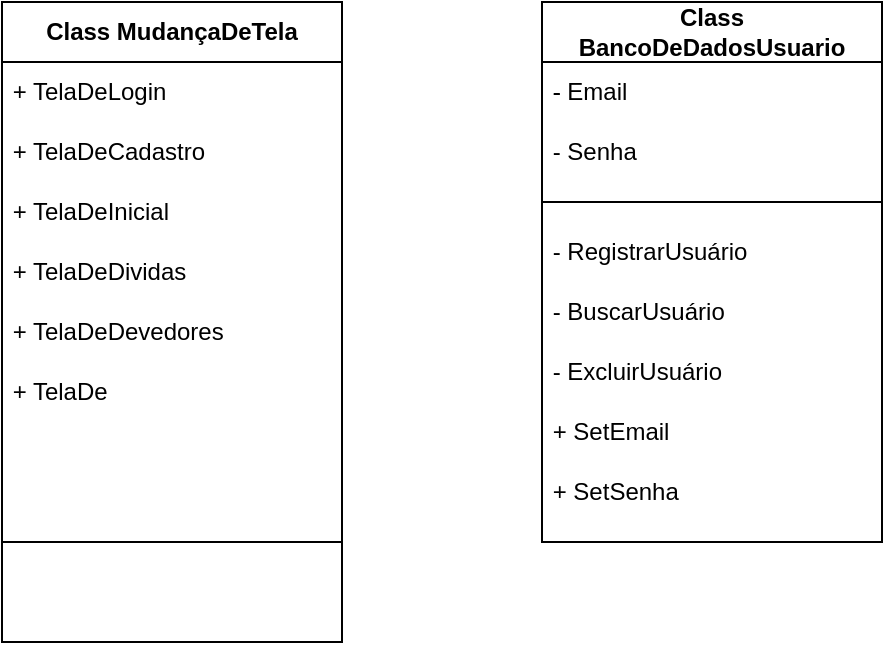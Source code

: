 <mxfile version="24.5.4" type="device">
  <diagram name="Página-1" id="smyKCcmPgh4JEpbnY9rW">
    <mxGraphModel dx="1195" dy="652" grid="1" gridSize="10" guides="1" tooltips="1" connect="1" arrows="1" fold="1" page="1" pageScale="1" pageWidth="827" pageHeight="1169" math="0" shadow="0">
      <root>
        <mxCell id="0" />
        <mxCell id="1" parent="0" />
        <mxCell id="2vEYWLVyO3rV39nkamUB-11" value="Class BancoDeDadosUsuario" style="swimlane;whiteSpace=wrap;html=1;startSize=30;" vertex="1" parent="1">
          <mxGeometry x="390" y="320" width="170" height="270" as="geometry" />
        </mxCell>
        <mxCell id="2vEYWLVyO3rV39nkamUB-15" value="&amp;nbsp;- RegistrarUsuário&lt;span style=&quot;color: rgba(0, 0, 0, 0); font-family: monospace; font-size: 0px; text-wrap: nowrap;&quot;&gt;%3CmxGraphModel%3E%3Croot%3E%3CmxCell%20id%3D%220%22%2F%3E%3CmxCell%20id%3D%221%22%20parent%3D%220%22%2F%3E%3CmxCell%20id%3D%222%22%20value%3D%22%26amp%3Bnbsp%3B-%20Senha%22%20style%3D%22text%3Bhtml%3D1%3Balign%3Dleft%3BverticalAlign%3Dmiddle%3BwhiteSpace%3Dwrap%3Brounded%3D0%3B%22%20vertex%3D%221%22%20parent%3D%221%22%3E%3CmxGeometry%20x%3D%22290%22%20y%3D%22380%22%20width%3D%22170%22%20height%3D%2230%22%20as%3D%22geometry%22%2F%3E%3C%2FmxCell%3E%3C%2Froot%3E%3C%2FmxGraphModel%3E&lt;/span&gt;&lt;span style=&quot;color: rgba(0, 0, 0, 0); font-family: monospace; font-size: 0px; text-wrap: nowrap;&quot;&gt;%3CmxGraphModel%3E%3Croot%3E%3CmxCell%20id%3D%220%22%2F%3E%3CmxCell%20id%3D%221%22%20parent%3D%220%22%2F%3E%3CmxCell%20id%3D%222%22%20value%3D%22%26amp%3Bnbsp%3B-%20Senha%22%20style%3D%22text%3Bhtml%3D1%3Balign%3Dleft%3BverticalAlign%3Dmiddle%3BwhiteSpace%3Dwrap%3Brounded%3D0%3B%22%20vertex%3D%221%22%20parent%3D%221%22%3E%3CmxGeometry%20x%3D%22290%22%20y%3D%22380%22%20width%3D%22170%22%20height%3D%2230%22%20as%3D%22geometry%22%2F%3E%3C%2FmxCell%3E%3C%2Froot%3E%3C%2FmxGraphModel%3E&lt;/span&gt;" style="text;html=1;align=left;verticalAlign=middle;whiteSpace=wrap;rounded=0;" vertex="1" parent="2vEYWLVyO3rV39nkamUB-11">
          <mxGeometry y="110" width="170" height="30" as="geometry" />
        </mxCell>
        <mxCell id="2vEYWLVyO3rV39nkamUB-16" value="&amp;nbsp;- BuscarUsuário&lt;span style=&quot;color: rgba(0, 0, 0, 0); font-family: monospace; font-size: 0px; text-wrap: nowrap;&quot;&gt;%3CmxGraphModel%3E%3Croot%3E%3CmxCell%20id%3D%220%22%2F%3E%3CmxCell%20id%3D%221%22%20parent%3D%220%22%2F%3E%3CmxCell%20id%3D%222%22%20value%3D%22%26amp%3Bnbsp%3B-%20Senha%22%20style%3D%22text%3Bhtml%3D1%3Balign%3Dleft%3BverticalAlign%3Dmiddle%3BwhiteSpace%3Dwrap%3Brounded%3D0%3B%22%20vertex%3D%221%22%20parent%3D%221%22%3E%3CmxGeometry%20x%3D%22290%22%20y%3D%22380%22%20width%3D%22170%22%20height%3D%2230%22%20as%3D%22geometry%22%2F%3E%3C%2FmxCell%3E%3C%2Froot%3E%3C%2FmxGraphModel%3E&lt;/span&gt;&lt;span style=&quot;color: rgba(0, 0, 0, 0); font-family: monospace; font-size: 0px; text-wrap: nowrap;&quot;&gt;%3CmxGraphModel%3E%3Croot%3E%3CmxCell%20id%3D%220%22%2F%3E%3CmxCell%20id%3D%221%22%20parent%3D%220%22%2F%3E%3CmxCell%20id%3D%222%22%20value%3D%22%26amp%3Bnbsp%3B-%20Senha%22%20style%3D%22text%3Bhtml%3D1%3Balign%3Dleft%3BverticalAlign%3Dmiddle%3BwhiteSpace%3Dwrap%3Brounded%3D0%3B%22%20vertex%3D%221%22%20parent%3D%221%22%3E%3CmxGeometry%20x%3D%22290%22%20y%3D%22380%22%20width%3D%22170%22%20height%3D%2230%22%20as%3D%22geometry%22%2F%3E%3C%2FmxCell%3E%3C%2Froot%3E%3C%2FmxGraphModel%3E&lt;/span&gt;" style="text;html=1;align=left;verticalAlign=middle;whiteSpace=wrap;rounded=0;" vertex="1" parent="2vEYWLVyO3rV39nkamUB-11">
          <mxGeometry y="140" width="170" height="30" as="geometry" />
        </mxCell>
        <mxCell id="2vEYWLVyO3rV39nkamUB-17" value="&amp;nbsp;- ExcluirUsuário&lt;span style=&quot;color: rgba(0, 0, 0, 0); font-family: monospace; font-size: 0px; text-wrap: nowrap;&quot;&gt;%3CmxGraphModel%3E%3Croot%3E%3CmxCell%20id%3D%220%22%2F%3E%3CmxCell%20id%3D%221%22%20parent%3D%220%22%2F%3E%3CmxCell%20id%3D%222%22%20value%3D%22%26amp%3Bnbsp%3B-%20Senha%22%20style%3D%22text%3Bhtml%3D1%3Balign%3Dleft%3BverticalAlign%3Dmiddle%3BwhiteSpace%3Dwrap%3Brounded%3D0%3B%22%20vertex%3D%221%22%20parent%3D%221%22%3E%3CmxGeometry%20x%3D%22290%22%20y%3D%22380%22%20width%3D%22170%22%20height%3D%2230%22%20as%3D%22geometry%22%2F%3E%3C%2FmxCell%3E%3C%2Froot%3E%3C%2FmxGraphModel%3E&lt;/span&gt;&lt;span style=&quot;color: rgba(0, 0, 0, 0); font-family: monospace; font-size: 0px; text-wrap: nowrap;&quot;&gt;%3CmxGraphModel%3E%3Croot%3E%3CmxCell%20id%3D%220%22%2F%3E%3CmxCell%20id%3D%221%22%20parent%3D%220%22%2F%3E%3CmxCell%20id%3D%222%22%20value%3D%22%26amp%3Bnbsp%3B-%20Senha%22%20style%3D%22text%3Bhtml%3D1%3Balign%3Dleft%3BverticalAlign%3Dmiddle%3BwhiteSpace%3Dwrap%3Brounded%3D0%3B%22%20vertex%3D%221%22%20parent%3D%221%22%3E%3CmxGeometry%20x%3D%22290%22%20y%3D%22380%22%20width%3D%22170%22%20height%3D%2230%22%20as%3D%22geometry%22%2F%3E%3C%2FmxCell%3E%3C%2Froot%3E%3C%2FmxGraphModel%3E&lt;/span&gt;" style="text;html=1;align=left;verticalAlign=middle;whiteSpace=wrap;rounded=0;" vertex="1" parent="2vEYWLVyO3rV39nkamUB-11">
          <mxGeometry y="170" width="170" height="30" as="geometry" />
        </mxCell>
        <mxCell id="2vEYWLVyO3rV39nkamUB-19" value="&amp;nbsp;-&amp;nbsp;" style="text;html=1;align=left;verticalAlign=middle;whiteSpace=wrap;rounded=0;" vertex="1" parent="2vEYWLVyO3rV39nkamUB-11">
          <mxGeometry y="30" width="170" height="30" as="geometry" />
        </mxCell>
        <mxCell id="2vEYWLVyO3rV39nkamUB-20" value="&amp;nbsp;+ SetEmail&lt;span style=&quot;color: rgba(0, 0, 0, 0); font-family: monospace; font-size: 0px; text-wrap: nowrap;&quot;&gt;%3CmxGraphModel%3E%3Croot%3E%3CmxCell%20id%3D%220%22%2F%3E%3CmxCell%20id%3D%221%22%20parent%3D%220%22%2F%3E%3CmxCell%20id%3D%222%22%20value%3D%22%26amp%3Bnbsp%3B-%20Senha%22%20style%3D%22text%3Bhtml%3D1%3Balign%3Dleft%3BverticalAlign%3Dmiddle%3BwhiteSpace%3Dwrap%3Brounded%3D0%3B%22%20vertex%3D%221%22%20parent%3D%221%22%3E%3CmxGeometry%20x%3D%22290%22%20y%3D%22380%22%20width%3D%22170%22%20height%3D%2230%22%20as%3D%22geometry%22%2F%3E%3C%2FmxCell%3E%3C%2Froot%3E%3C%2FmxGraphModel%3E&lt;/span&gt;&lt;span style=&quot;color: rgba(0, 0, 0, 0); font-family: monospace; font-size: 0px; text-wrap: nowrap;&quot;&gt;%3CmxGraphModel%3E%3Croot%3E%3CmxCell%20id%3D%220%22%2F%3E%3CmxCell%20id%3D%221%22%20parent%3D%220%22%2F%3E%3CmxCell%20id%3D%222%22%20value%3D%22%26amp%3Bnbsp%3B-%20Senha%22%20style%3D%22text%3Bhtml%3D1%3Balign%3Dleft%3BverticalAlign%3Dmiddle%3BwhiteSpace%3Dwrap%3Brounded%3D0%3B%22%20vertex%3D%221%22%20parent%3D%221%22%3E%3CmxGeometry%20x%3D%22290%22%20y%3D%22380%22%20width%3D%22170%22%20height%3D%2230%22%20as%3D%22geometry%22%2F%3E%3C%2FmxCell%3E%3C%2Froot%3E%3C%2FmxGraphModel%3E&lt;/span&gt;" style="text;html=1;align=left;verticalAlign=middle;whiteSpace=wrap;rounded=0;" vertex="1" parent="2vEYWLVyO3rV39nkamUB-11">
          <mxGeometry y="200" width="170" height="30" as="geometry" />
        </mxCell>
        <mxCell id="2vEYWLVyO3rV39nkamUB-21" value="&amp;nbsp;+ SetSenha&lt;span style=&quot;color: rgba(0, 0, 0, 0); font-family: monospace; font-size: 0px; text-wrap: nowrap;&quot;&gt;%3CmxGraphModel%3E%3Croot%3E%3CmxCell%20id%3D%220%22%2F%3E%3CmxCell%20id%3D%221%22%20parent%3D%220%22%2F%3E%3CmxCell%20id%3D%222%22%20value%3D%22%26amp%3Bnbsp%3B-%20Senha%22%20style%3D%22text%3Bhtml%3D1%3Balign%3Dleft%3BverticalAlign%3Dmiddle%3BwhiteSpace%3Dwrap%3Brounded%3D0%3B%22%20vertex%3D%221%22%20parent%3D%221%22%3E%3CmxGeometry%20x%3D%22290%22%20y%3D%22380%22%20width%3D%22170%22%20height%3D%2230%22%20as%3D%22geometry%22%2F%3E%3C%2FmxCell%3E%3C%2Froot%3E%3C%2FmxGraphModel%3E&lt;/span&gt;&lt;span style=&quot;color: rgba(0, 0, 0, 0); font-family: monospace; font-size: 0px; text-wrap: nowrap;&quot;&gt;%3CmxGraphModel%3E%3Croot%3E%3CmxCell%20id%3D%220%22%2F%3E%3CmxCell%20id%3D%221%22%20parent%3D%220%22%2F%3E%3CmxCell%20id%3D%222%22%20value%3D%22%26amp%3Bnbsp%3B-%20Senha%22%20style%3D%22text%3Bhtml%3D1%3Balign%3Dleft%3BverticalAlign%3Dmiddle%3BwhiteSpace%3Dwrap%3Brounded%3D0%3B%22%20vertex%3D%221%22%20parent%3D%221%22%3E%3CmxGeometry%20x%3D%22290%22%20y%3D%22380%22%20width%3D%22170%22%20height%3D%2230%22%20as%3D%22geometry%22%2F%3E%3C%2FmxCell%3E%3C%2Froot%3E%3C%2FmxGraphModel%3E&lt;/span&gt;" style="text;html=1;align=left;verticalAlign=middle;whiteSpace=wrap;rounded=0;" vertex="1" parent="2vEYWLVyO3rV39nkamUB-11">
          <mxGeometry y="230" width="170" height="30" as="geometry" />
        </mxCell>
        <mxCell id="2vEYWLVyO3rV39nkamUB-22" value="&amp;nbsp;- Email" style="text;html=1;align=left;verticalAlign=middle;whiteSpace=wrap;rounded=0;" vertex="1" parent="2vEYWLVyO3rV39nkamUB-11">
          <mxGeometry y="30" width="170" height="30" as="geometry" />
        </mxCell>
        <mxCell id="2vEYWLVyO3rV39nkamUB-23" value="&amp;nbsp;- Senha" style="text;html=1;align=left;verticalAlign=middle;whiteSpace=wrap;rounded=0;" vertex="1" parent="2vEYWLVyO3rV39nkamUB-11">
          <mxGeometry y="60" width="170" height="30" as="geometry" />
        </mxCell>
        <mxCell id="2vEYWLVyO3rV39nkamUB-24" value="" style="endArrow=none;html=1;rounded=0;exitX=0;exitY=0.5;exitDx=0;exitDy=0;entryX=1;entryY=0.5;entryDx=0;entryDy=0;" edge="1" parent="2vEYWLVyO3rV39nkamUB-11">
          <mxGeometry width="50" height="50" relative="1" as="geometry">
            <mxPoint y="100" as="sourcePoint" />
            <mxPoint x="170" y="100" as="targetPoint" />
          </mxGeometry>
        </mxCell>
        <mxCell id="2vEYWLVyO3rV39nkamUB-25" value="Class MudançaDeTela" style="swimlane;whiteSpace=wrap;html=1;startSize=30;" vertex="1" parent="1">
          <mxGeometry x="120" y="320" width="170" height="320" as="geometry" />
        </mxCell>
        <mxCell id="2vEYWLVyO3rV39nkamUB-27" value="" style="endArrow=none;html=1;rounded=0;exitX=0;exitY=0.5;exitDx=0;exitDy=0;entryX=1;entryY=0.5;entryDx=0;entryDy=0;" edge="1" parent="2vEYWLVyO3rV39nkamUB-25">
          <mxGeometry width="50" height="50" relative="1" as="geometry">
            <mxPoint y="270" as="sourcePoint" />
            <mxPoint x="170" y="270" as="targetPoint" />
          </mxGeometry>
        </mxCell>
        <mxCell id="2vEYWLVyO3rV39nkamUB-28" value="&amp;nbsp;+ TelaDeLogin" style="text;html=1;align=left;verticalAlign=middle;whiteSpace=wrap;rounded=0;" vertex="1" parent="2vEYWLVyO3rV39nkamUB-25">
          <mxGeometry y="30" width="170" height="30" as="geometry" />
        </mxCell>
        <mxCell id="2vEYWLVyO3rV39nkamUB-29" value="&amp;nbsp;+ TelaDeCadastro" style="text;html=1;align=left;verticalAlign=middle;whiteSpace=wrap;rounded=0;" vertex="1" parent="2vEYWLVyO3rV39nkamUB-25">
          <mxGeometry y="60" width="170" height="30" as="geometry" />
        </mxCell>
        <mxCell id="2vEYWLVyO3rV39nkamUB-30" value="&amp;nbsp;+ TelaDeInicial" style="text;html=1;align=left;verticalAlign=middle;whiteSpace=wrap;rounded=0;" vertex="1" parent="2vEYWLVyO3rV39nkamUB-25">
          <mxGeometry y="90" width="170" height="30" as="geometry" />
        </mxCell>
        <mxCell id="2vEYWLVyO3rV39nkamUB-31" value="&amp;nbsp;+ TelaDeDividas" style="text;html=1;align=left;verticalAlign=middle;whiteSpace=wrap;rounded=0;" vertex="1" parent="2vEYWLVyO3rV39nkamUB-25">
          <mxGeometry y="120" width="170" height="30" as="geometry" />
        </mxCell>
        <mxCell id="2vEYWLVyO3rV39nkamUB-32" value="&amp;nbsp;+ TelaDeDevedores" style="text;html=1;align=left;verticalAlign=middle;whiteSpace=wrap;rounded=0;" vertex="1" parent="2vEYWLVyO3rV39nkamUB-25">
          <mxGeometry y="150" width="170" height="30" as="geometry" />
        </mxCell>
        <mxCell id="2vEYWLVyO3rV39nkamUB-33" value="&amp;nbsp;+ TelaDe" style="text;html=1;align=left;verticalAlign=middle;whiteSpace=wrap;rounded=0;" vertex="1" parent="2vEYWLVyO3rV39nkamUB-25">
          <mxGeometry y="180" width="170" height="30" as="geometry" />
        </mxCell>
      </root>
    </mxGraphModel>
  </diagram>
</mxfile>
